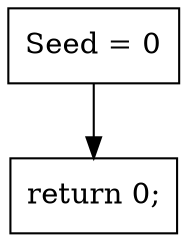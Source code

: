 digraph InitSeed_CFG {
    node [shape=box];
    N1 [label="Seed = 0"];
    N2 [label="return 0;"];
    N1 -> N2;
}